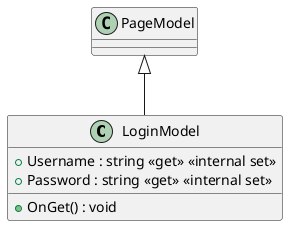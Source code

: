 @startuml
class LoginModel {
    + Username : string <<get>> <<internal set>>
    + Password : string <<get>> <<internal set>>
    + OnGet() : void
}
PageModel <|-- LoginModel
@enduml
